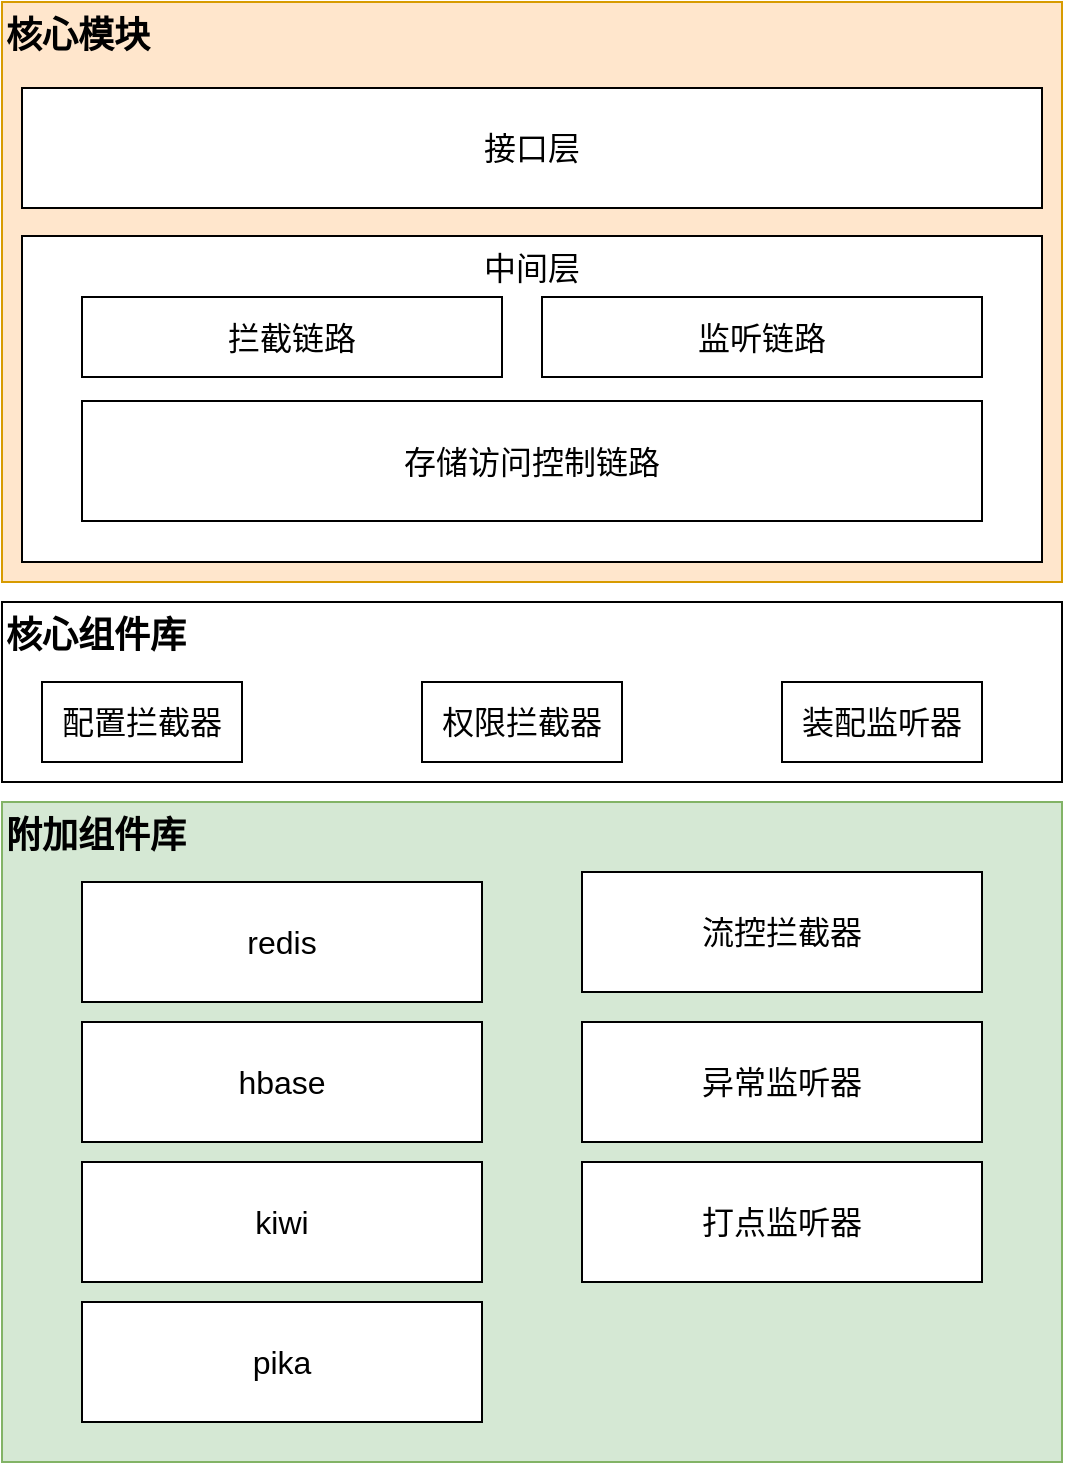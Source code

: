 <mxfile version="17.4.4" type="github">
  <diagram id="GQeWL2nTSIG87tDZNMUT" name="Page-1">
    <mxGraphModel dx="1278" dy="747" grid="1" gridSize="10" guides="1" tooltips="1" connect="1" arrows="1" fold="1" page="1" pageScale="1" pageWidth="827" pageHeight="1169" math="0" shadow="0">
      <root>
        <mxCell id="0" />
        <mxCell id="1" parent="0" />
        <mxCell id="KhDFo-M1c330gRiOqBZQ-3" value="附加组件库" style="rounded=0;whiteSpace=wrap;html=1;verticalAlign=top;align=left;fontSize=18;fontStyle=1;fillColor=#d5e8d4;strokeColor=#82b366;" parent="1" vertex="1">
          <mxGeometry x="130" y="550" width="530" height="330" as="geometry" />
        </mxCell>
        <mxCell id="KhDFo-M1c330gRiOqBZQ-4" value="核心模块" style="rounded=0;whiteSpace=wrap;html=1;verticalAlign=top;align=left;fontSize=18;fontStyle=1;fillColor=#ffe6cc;strokeColor=#d79b00;" parent="1" vertex="1">
          <mxGeometry x="130" y="150" width="530" height="290" as="geometry" />
        </mxCell>
        <mxCell id="KhDFo-M1c330gRiOqBZQ-5" value="中间层" style="rounded=0;whiteSpace=wrap;html=1;verticalAlign=top;fontSize=16;" parent="1" vertex="1">
          <mxGeometry x="140" y="267" width="510" height="163" as="geometry" />
        </mxCell>
        <mxCell id="KhDFo-M1c330gRiOqBZQ-6" value="存储访问控制链路" style="rounded=0;whiteSpace=wrap;html=1;fontSize=16;" parent="1" vertex="1">
          <mxGeometry x="170" y="349.5" width="450" height="60" as="geometry" />
        </mxCell>
        <mxCell id="KhDFo-M1c330gRiOqBZQ-7" value="拦截链路" style="rounded=0;whiteSpace=wrap;html=1;fontSize=16;" parent="1" vertex="1">
          <mxGeometry x="170" y="297.5" width="210" height="40" as="geometry" />
        </mxCell>
        <mxCell id="KhDFo-M1c330gRiOqBZQ-8" value="&lt;font style=&quot;font-size: 18px&quot;&gt;&lt;b&gt;核心组件库&lt;/b&gt;&lt;/font&gt;" style="rounded=0;whiteSpace=wrap;html=1;fontSize=16;verticalAlign=top;align=left;" parent="1" vertex="1">
          <mxGeometry x="130" y="450" width="530" height="90" as="geometry" />
        </mxCell>
        <mxCell id="KhDFo-M1c330gRiOqBZQ-10" value="监听链路" style="rounded=0;whiteSpace=wrap;html=1;fontSize=16;" parent="1" vertex="1">
          <mxGeometry x="400" y="297.5" width="220" height="40" as="geometry" />
        </mxCell>
        <mxCell id="KhDFo-M1c330gRiOqBZQ-11" value="接口层" style="rounded=0;whiteSpace=wrap;html=1;fontSize=16;" parent="1" vertex="1">
          <mxGeometry x="140" y="193" width="510" height="60" as="geometry" />
        </mxCell>
        <mxCell id="KhDFo-M1c330gRiOqBZQ-12" value="redis" style="rounded=0;whiteSpace=wrap;html=1;fontSize=16;" parent="1" vertex="1">
          <mxGeometry x="170" y="590" width="200" height="60" as="geometry" />
        </mxCell>
        <mxCell id="KhDFo-M1c330gRiOqBZQ-13" value="hbase" style="rounded=0;whiteSpace=wrap;html=1;fontSize=16;" parent="1" vertex="1">
          <mxGeometry x="170" y="660" width="200" height="60" as="geometry" />
        </mxCell>
        <mxCell id="KhDFo-M1c330gRiOqBZQ-14" value="kiwi" style="rounded=0;whiteSpace=wrap;html=1;fontSize=16;" parent="1" vertex="1">
          <mxGeometry x="170" y="730" width="200" height="60" as="geometry" />
        </mxCell>
        <mxCell id="KhDFo-M1c330gRiOqBZQ-15" value="pika" style="rounded=0;whiteSpace=wrap;html=1;fontSize=16;" parent="1" vertex="1">
          <mxGeometry x="170" y="800" width="200" height="60" as="geometry" />
        </mxCell>
        <mxCell id="KhDFo-M1c330gRiOqBZQ-16" value="权限拦截器" style="rounded=0;whiteSpace=wrap;html=1;fontSize=16;" parent="1" vertex="1">
          <mxGeometry x="340" y="490" width="100" height="40" as="geometry" />
        </mxCell>
        <mxCell id="KhDFo-M1c330gRiOqBZQ-17" value="异常监听器" style="rounded=0;whiteSpace=wrap;html=1;fontSize=16;" parent="1" vertex="1">
          <mxGeometry x="420" y="660" width="200" height="60" as="geometry" />
        </mxCell>
        <mxCell id="KhDFo-M1c330gRiOqBZQ-18" value="流控拦截器" style="rounded=0;whiteSpace=wrap;html=1;fontSize=16;" parent="1" vertex="1">
          <mxGeometry x="420" y="585" width="200" height="60" as="geometry" />
        </mxCell>
        <mxCell id="KhDFo-M1c330gRiOqBZQ-19" value="装配监听器" style="rounded=0;whiteSpace=wrap;html=1;fontSize=16;" parent="1" vertex="1">
          <mxGeometry x="520" y="490" width="100" height="40" as="geometry" />
        </mxCell>
        <mxCell id="KhDFo-M1c330gRiOqBZQ-20" value="配置拦截器" style="rounded=0;whiteSpace=wrap;html=1;fontSize=16;" parent="1" vertex="1">
          <mxGeometry x="150" y="490" width="100" height="40" as="geometry" />
        </mxCell>
        <mxCell id="KhDFo-M1c330gRiOqBZQ-21" value="打点监听器" style="rounded=0;whiteSpace=wrap;html=1;fontSize=16;" parent="1" vertex="1">
          <mxGeometry x="420" y="730" width="200" height="60" as="geometry" />
        </mxCell>
      </root>
    </mxGraphModel>
  </diagram>
</mxfile>
